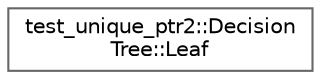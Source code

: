 digraph "类继承关系图"
{
 // LATEX_PDF_SIZE
  bgcolor="transparent";
  edge [fontname=Helvetica,fontsize=10,labelfontname=Helvetica,labelfontsize=10];
  node [fontname=Helvetica,fontsize=10,shape=box,height=0.2,width=0.4];
  rankdir="LR";
  Node0 [id="Node000000",label="test_unique_ptr2::Decision\lTree::Leaf",height=0.2,width=0.4,color="grey40", fillcolor="white", style="filled",URL="$structtest__unique__ptr2_1_1_decision_tree_1_1_leaf.html",tooltip=" "];
}
